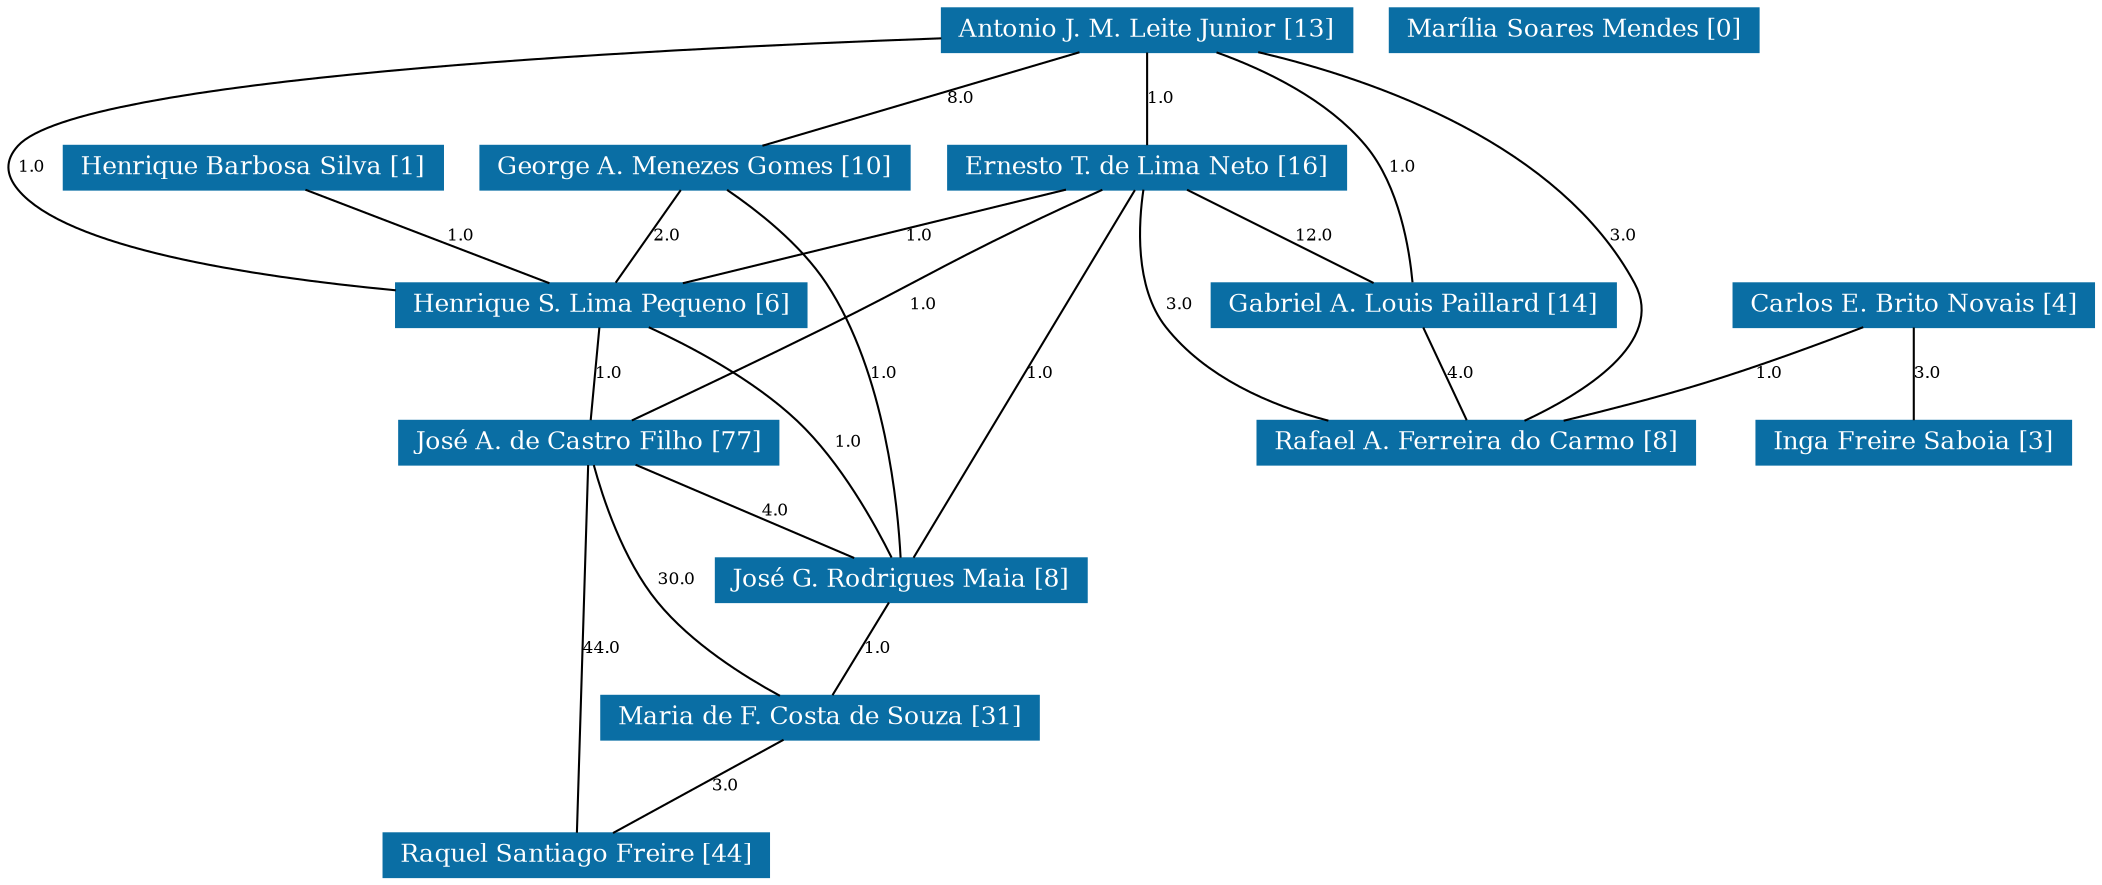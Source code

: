 strict graph grafo2 {
	graph [bb="0,0,873.34,417",
		id=grafo2,
		overlap=False
	];
	node [fontsize=12,
		label="\N",
		shape=rectangle,
		style=filled
	];
	0	[URL="membro-2610619567290943.html",
		color="#0A6EA4",
		fontcolor="#FFFFFF",
		height=0.29167,
		label="Antonio J. M. Leite Junior [13]",
		pos="489.84,406.5",
		width=2.2778];
	2	[URL="membro-3037263625761342.html",
		color="#0A6EA4",
		fontcolor="#FFFFFF",
		height=0.29167,
		label="Ernesto T. de Lima Neto [16]",
		pos="489.84,340.5",
		width=2.1528];
	0 -- 2	[fontsize=8,
		label=1.0,
		lp="494.84,373.5",
		pos="489.84,395.78 489.84,383.75 489.84,363.38 489.84,351.31"];
	3	[URL="membro-4427578264303416.html",
		color="#0A6EA4",
		fontcolor="#FFFFFF",
		height=0.29167,
		label="Gabriel A. Louis Paillard [14]",
		pos="596.84,274.5",
		width=2.1944];
	0 -- 3	[fontsize=8,
		label=1.0,
		lp="591.84,340.5",
		pos="514.88,395.92 534.56,387.13 561.19,372.24 576.84,351 591.64,330.91 595.5,300.7 596.5,285.29"];
	4	[URL="membro-5012576140529904.html",
		color="#0A6EA4",
		fontcolor="#FFFFFF",
		height=0.29167,
		label="George A. Menezes Gomes [10]",
		pos="308.84,340.5",
		width=2.3611];
	0 -- 4	[fontsize=8,
		label=8.0,
		lp="414.84,373.5",
		pos="462.74,395.92 428.52,383.82 370,363.12 335.83,351.04"];
	6	[URL="membro-8556816688689358.html",
		color="#0A6EA4",
		fontcolor="#FFFFFF",
		height=0.29167,
		label="Henrique S. Lima Pequeno [6]",
		pos="247.84,274.5",
		width=2.25];
	0 -- 6	[fontsize=8,
		label=1.0,
		lp="45.841,340.5",
		pos="407.7,401.34 284.77,394.25 64.713,377.94 40.841,351 0,304.9 92.403,286.92 166.61,279.93"];
	12	[URL="membro-3102406452063651.html",
		color="#0A6EA4",
		fontcolor="#FFFFFF",
		height=0.29167,
		label="Rafael A. Ferreira do Carmo [8]",
		pos="618.84,208.5",
		width=2.3333];
	0 -- 12	[fontsize=8,
		label=3.0,
		lp="678.84,307.5",
		pos="526.52,395.89 574.03,381.15 654.36,347.84 684.84,285 698.14,257.59 662.42,232.37 638.48,219.16"];
	2 -- 3	[fontsize=8,
		label=12.0,
		lp="555.84,307.5",
		pos="506.09,329.78 526.32,317.68 560.65,297.15 580.79,285.1"];
	2 -- 6	[fontsize=8,
		label=1.0,
		lp="387.84,307.5",
		pos="453.87,329.99 408.19,317.9 329.79,297.17 284.01,285.06"];
	2 -- 12	[fontsize=8,
		label=3.0,
		lp="503.84,274.5",
		pos="488.17,329.59 486.13,314.03 484.5,283.6 498.84,264 516.13,240.36 546.13,226.74 571.81,219.02"];
	8	[URL="membro-1001172700194924.html",
		color="#0A6EA4",
		fontcolor="#FFFFFF",
		height=0.29167,
		label="José A. de Castro Filho [77]",
		pos="238.84,208.5",
		width=2.0694];
	2 -- 8	[fontsize=8,
		label=1.0,
		lp="381.84,274.5",
		pos="468.03,329.9 456.58,324.76 442.36,318.22 429.84,312 395.8,295.09 296.56,241.05 256.21,219"];
	9	[URL="membro-0022110232147076.html",
		color="#0A6EA4",
		fontcolor="#FFFFFF",
		height=0.29167,
		label="José G. Rodrigues Maia [8]",
		pos="369.84,142.5",
		width=2.0417];
	2 -- 9	[fontsize=8,
		label=1.0,
		lp="435.84,241.5",
		pos="483.89,329.78 463.46,296.41 396.31,186.74 375.83,153.28"];
	3 -- 12	[fontsize=8,
		label=4.0,
		lp="613.84,241.5",
		pos="600.18,263.78 604.32,251.75 611.32,231.38 615.47,219.31"];
	4 -- 6	[fontsize=8,
		label=2.0,
		lp="286.84,307.5",
		pos="299.58,329.78 288.11,317.75 268.7,297.38 257.19,285.31"];
	4 -- 9	[fontsize=8,
		label=1.0,
		lp="358.84,241.5",
		pos="314.87,329.77 321.26,319.1 331.34,301.33 337.84,285 355.77,240.03 358.38,227.67 366.84,180 368.44,170.99 369.19,160.56 369.54,153.17"];
	6 -- 8	[fontsize=8,
		label=1.0,
		lp="248.84,241.5",
		pos="246.48,263.78 244.78,251.75 241.92,231.38 240.22,219.31"];
	6 -- 9	[fontsize=8,
		label=1.0,
		lp="343.84,208.5",
		pos="264.78,263.84 281.01,254.01 305.52,237.61 322.84,219 342.2,198.21 358.01,168.3 365.37,153.12"];
	8 -- 9	[fontsize=8,
		label=4.0,
		lp="316.84,175.5",
		pos="258.45,197.92 283.15,185.85 325.34,165.24 350.1,153.15"];
	10	[URL="membro-8761933941200089.html",
		color="#0A6EA4",
		fontcolor="#FFFFFF",
		height=0.29167,
		label="Maria de F. Costa de Souza [31]",
		pos="329.84,76.5",
		width=2.3472];
	8 -- 10	[fontsize=8,
		label=30.0,
		lp="280.84,142.5",
		pos="242.03,197.85 247.24,182.88 258.56,153.57 273.84,132 286.39,114.29 305.13,97.428 317.42,87.273"];
	13	[URL="membro-9322311013034336.html",
		color="#0A6EA4",
		fontcolor="#FFFFFF",
		height=0.29167,
		label="Raquel Santiago Freire [44]",
		pos="233.84,10.5",
		width=2.0556];
	8 -- 13	[fontsize=8,
		label=44.0,
		lp="242.84,109.5",
		pos="238.59,197.78 237.74,164.41 234.95,54.737 234.09,21.278"];
	9 -- 10	[fontsize=8,
		label=1.0,
		lp="356.84,109.5",
		pos="363.77,131.78 356.25,119.75 343.52,99.383 335.97,87.312"];
	10 -- 13	[fontsize=8,
		label=3.0,
		lp="291.84,43.5",
		pos="315.26,65.78 297.11,53.681 266.31,33.146 248.25,21.102"];
	1	[URL="membro-4467706783113621.html",
		color="#0A6EA4",
		fontcolor="#FFFFFF",
		height=0.29167,
		label="Carlos E. Brito Novais [4]",
		pos="802.84,274.5",
		width=1.9583];
	1 -- 12	[fontsize=8,
		label=1.0,
		lp="743.84,241.5",
		pos="782.54,263.86 765.51,256 740.42,244.94 717.84,237 698.32,230.13 676.17,223.84 657.77,219.02"];
	7	[URL="membro-4277758788188363.html",
		color="#0A6EA4",
		fontcolor="#FFFFFF",
		height=0.29167,
		label="Inga Freire Saboia [3]",
		pos="802.84,208.5",
		width=1.6667];
	1 -- 7	[fontsize=8,
		label=3.0,
		lp="807.84,241.5",
		pos="802.84,263.78 802.84,251.75 802.84,231.38 802.84,219.31"];
	5	[URL="membro-9848407021720705.html",
		color="#0A6EA4",
		fontcolor="#FFFFFF",
		height=0.29167,
		label="Henrique Barbosa Silva [1]",
		pos="132.84,340.5",
		width=2.0278];
	5 -- 6	[fontsize=8,
		label=1.0,
		lp="201.84,307.5",
		pos="150.31,329.78 172.05,317.68 208.95,297.15 230.59,285.1"];
	11	[URL="membro-3731017260116598.html",
		color="#0A6EA4",
		fontcolor="#FFFFFF",
		height=0.29167,
		label="Marília Soares Mendes [0]",
		pos="660.84,406.5",
		width=1.9722];
}
